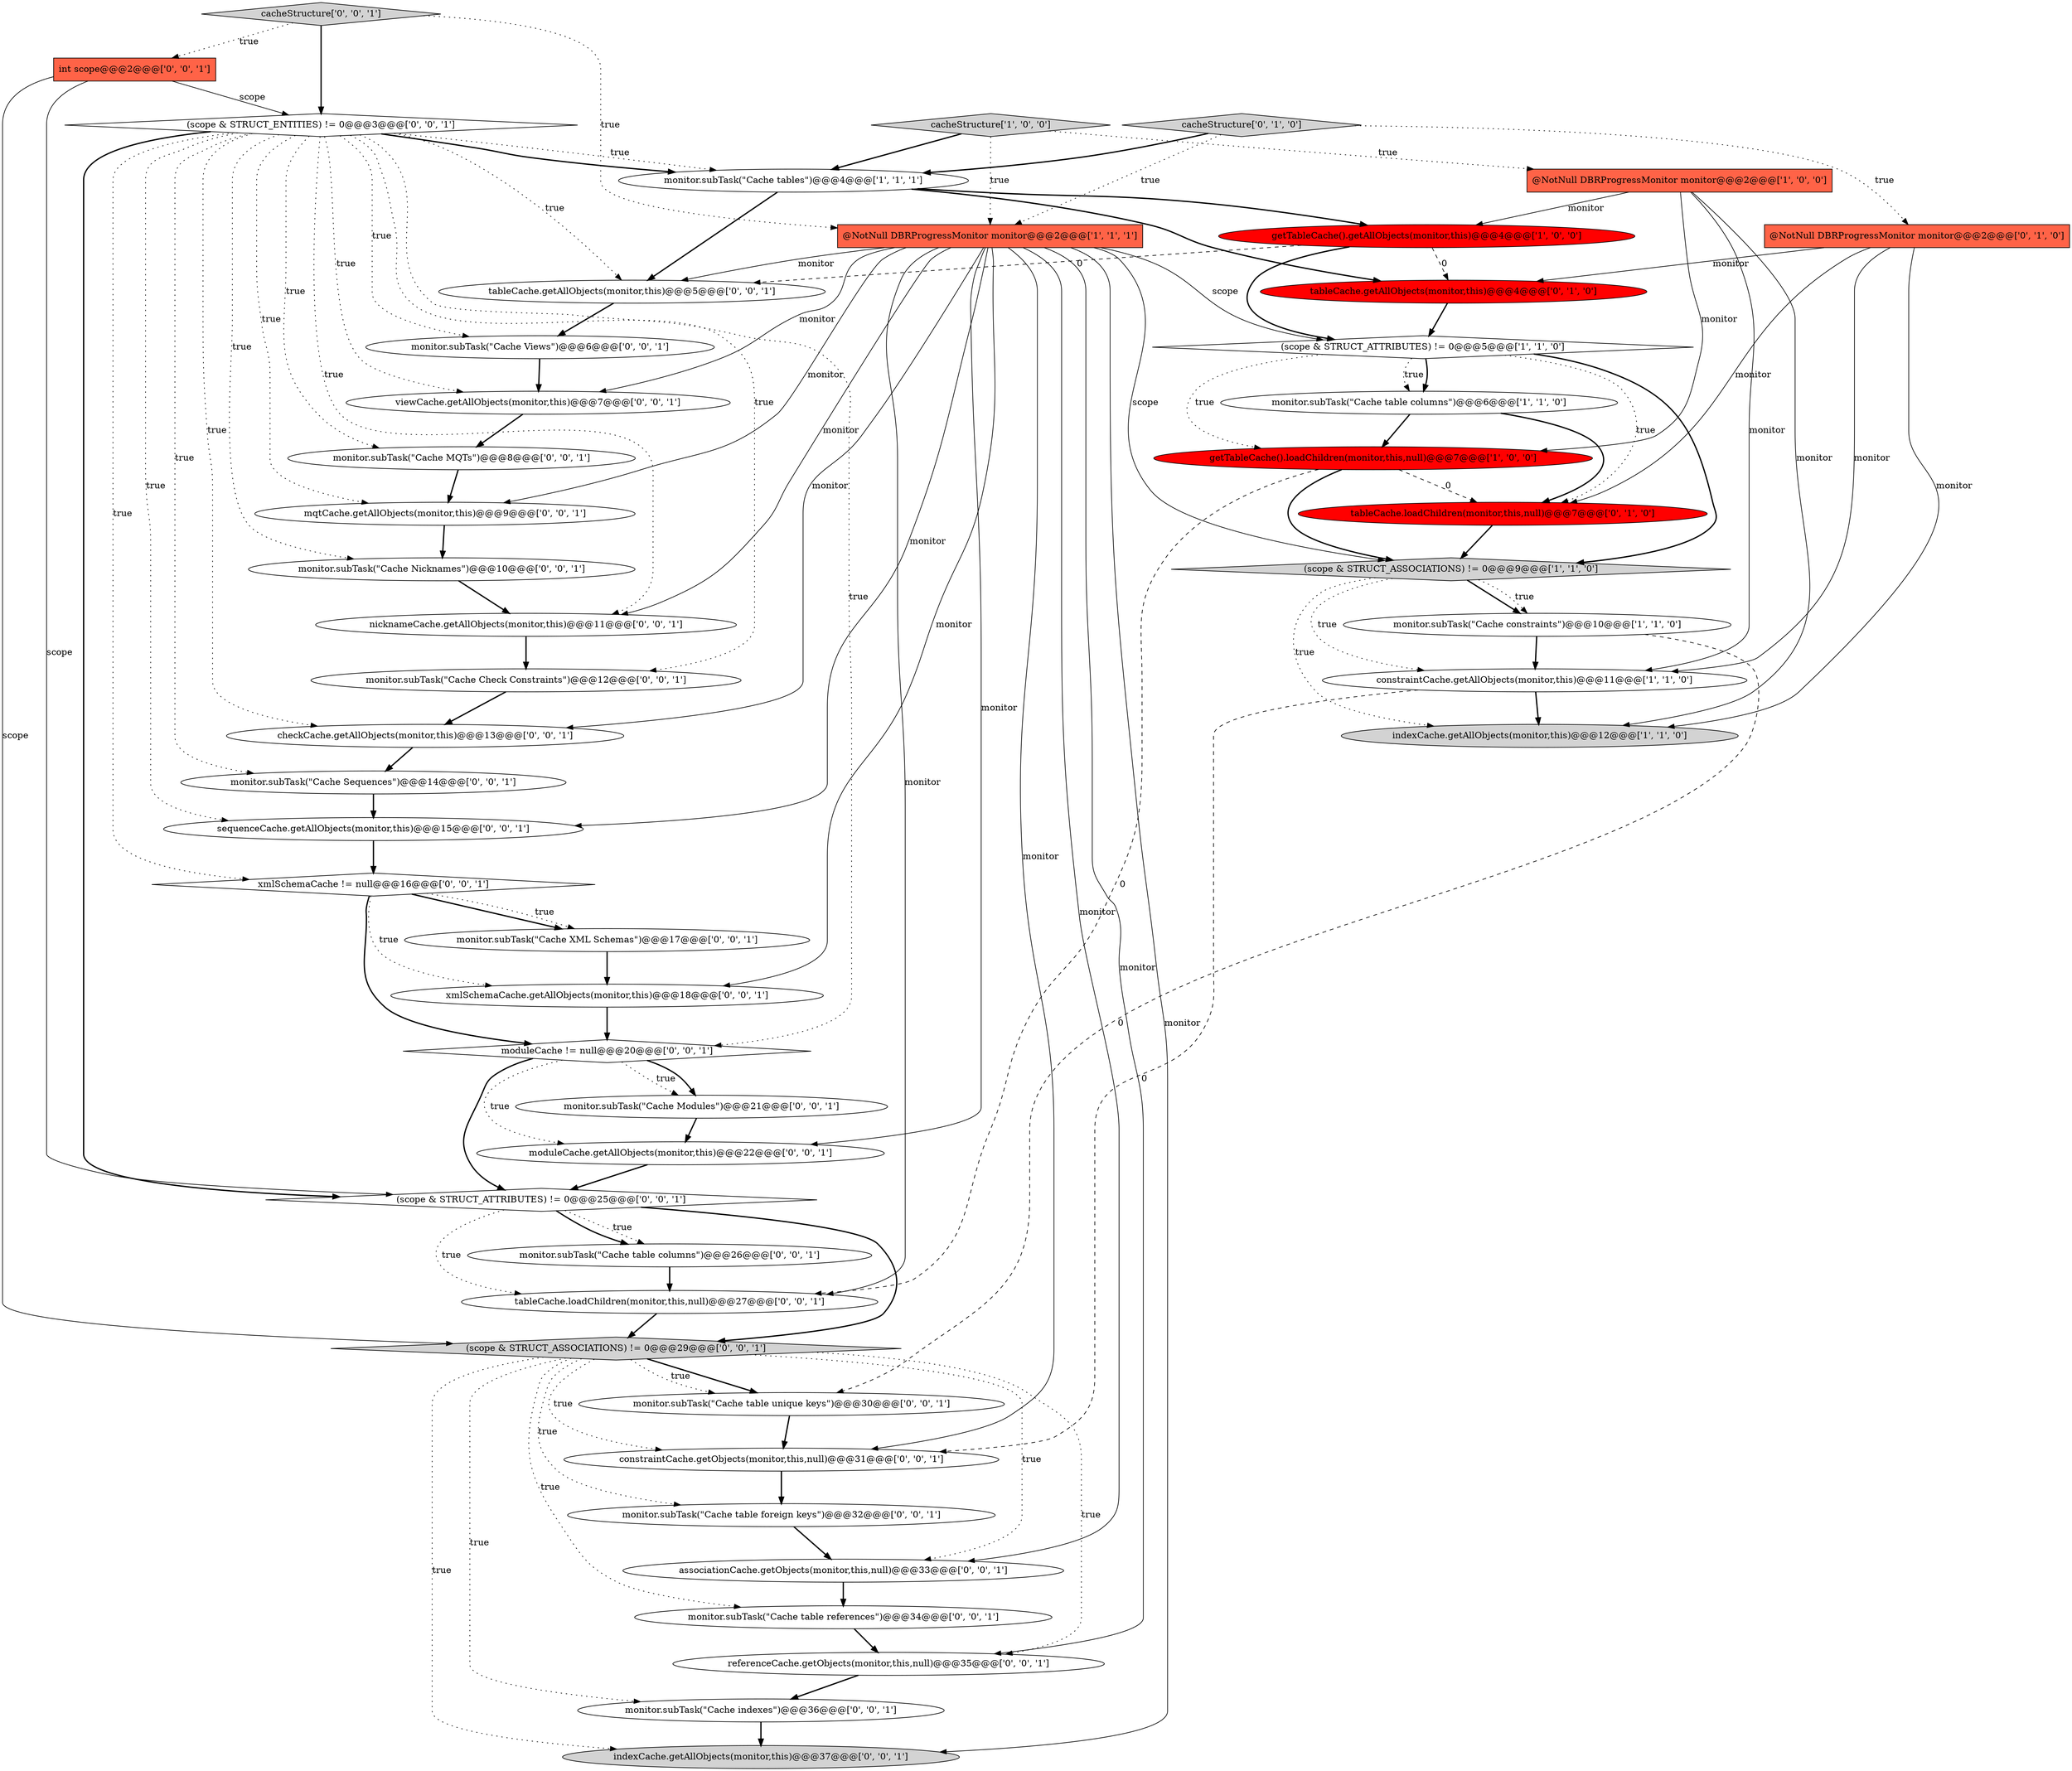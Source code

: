 digraph {
36 [style = filled, label = "monitor.subTask(\"Cache table references\")@@@34@@@['0', '0', '1']", fillcolor = white, shape = ellipse image = "AAA0AAABBB3BBB"];
12 [style = filled, label = "@NotNull DBRProgressMonitor monitor@@@2@@@['0', '1', '0']", fillcolor = tomato, shape = box image = "AAA0AAABBB2BBB"];
29 [style = filled, label = "referenceCache.getObjects(monitor,this,null)@@@35@@@['0', '0', '1']", fillcolor = white, shape = ellipse image = "AAA0AAABBB3BBB"];
31 [style = filled, label = "moduleCache != null@@@20@@@['0', '0', '1']", fillcolor = white, shape = diamond image = "AAA0AAABBB3BBB"];
4 [style = filled, label = "monitor.subTask(\"Cache table columns\")@@@6@@@['1', '1', '0']", fillcolor = white, shape = ellipse image = "AAA0AAABBB1BBB"];
23 [style = filled, label = "xmlSchemaCache.getAllObjects(monitor,this)@@@18@@@['0', '0', '1']", fillcolor = white, shape = ellipse image = "AAA0AAABBB3BBB"];
17 [style = filled, label = "monitor.subTask(\"Cache Check Constraints\")@@@12@@@['0', '0', '1']", fillcolor = white, shape = ellipse image = "AAA0AAABBB3BBB"];
26 [style = filled, label = "int scope@@@2@@@['0', '0', '1']", fillcolor = tomato, shape = box image = "AAA0AAABBB3BBB"];
40 [style = filled, label = "constraintCache.getObjects(monitor,this,null)@@@31@@@['0', '0', '1']", fillcolor = white, shape = ellipse image = "AAA0AAABBB3BBB"];
0 [style = filled, label = "monitor.subTask(\"Cache tables\")@@@4@@@['1', '1', '1']", fillcolor = white, shape = ellipse image = "AAA0AAABBB1BBB"];
33 [style = filled, label = "associationCache.getObjects(monitor,this,null)@@@33@@@['0', '0', '1']", fillcolor = white, shape = ellipse image = "AAA0AAABBB3BBB"];
32 [style = filled, label = "monitor.subTask(\"Cache table columns\")@@@26@@@['0', '0', '1']", fillcolor = white, shape = ellipse image = "AAA0AAABBB3BBB"];
21 [style = filled, label = "monitor.subTask(\"Cache Views\")@@@6@@@['0', '0', '1']", fillcolor = white, shape = ellipse image = "AAA0AAABBB3BBB"];
3 [style = filled, label = "@NotNull DBRProgressMonitor monitor@@@2@@@['1', '0', '0']", fillcolor = tomato, shape = box image = "AAA0AAABBB1BBB"];
39 [style = filled, label = "(scope & STRUCT_ENTITIES) != 0@@@3@@@['0', '0', '1']", fillcolor = white, shape = diamond image = "AAA0AAABBB3BBB"];
18 [style = filled, label = "monitor.subTask(\"Cache Modules\")@@@21@@@['0', '0', '1']", fillcolor = white, shape = ellipse image = "AAA0AAABBB3BBB"];
38 [style = filled, label = "nicknameCache.getAllObjects(monitor,this)@@@11@@@['0', '0', '1']", fillcolor = white, shape = ellipse image = "AAA0AAABBB3BBB"];
1 [style = filled, label = "indexCache.getAllObjects(monitor,this)@@@12@@@['1', '1', '0']", fillcolor = lightgray, shape = ellipse image = "AAA0AAABBB1BBB"];
2 [style = filled, label = "monitor.subTask(\"Cache constraints\")@@@10@@@['1', '1', '0']", fillcolor = white, shape = ellipse image = "AAA0AAABBB1BBB"];
9 [style = filled, label = "(scope & STRUCT_ASSOCIATIONS) != 0@@@9@@@['1', '1', '0']", fillcolor = lightgray, shape = diamond image = "AAA0AAABBB1BBB"];
16 [style = filled, label = "sequenceCache.getAllObjects(monitor,this)@@@15@@@['0', '0', '1']", fillcolor = white, shape = ellipse image = "AAA0AAABBB3BBB"];
24 [style = filled, label = "tableCache.loadChildren(monitor,this,null)@@@27@@@['0', '0', '1']", fillcolor = white, shape = ellipse image = "AAA0AAABBB3BBB"];
27 [style = filled, label = "monitor.subTask(\"Cache Sequences\")@@@14@@@['0', '0', '1']", fillcolor = white, shape = ellipse image = "AAA0AAABBB3BBB"];
44 [style = filled, label = "monitor.subTask(\"Cache Nicknames\")@@@10@@@['0', '0', '1']", fillcolor = white, shape = ellipse image = "AAA0AAABBB3BBB"];
8 [style = filled, label = "getTableCache().getAllObjects(monitor,this)@@@4@@@['1', '0', '0']", fillcolor = red, shape = ellipse image = "AAA1AAABBB1BBB"];
43 [style = filled, label = "tableCache.getAllObjects(monitor,this)@@@5@@@['0', '0', '1']", fillcolor = white, shape = ellipse image = "AAA0AAABBB3BBB"];
28 [style = filled, label = "monitor.subTask(\"Cache table foreign keys\")@@@32@@@['0', '0', '1']", fillcolor = white, shape = ellipse image = "AAA0AAABBB3BBB"];
10 [style = filled, label = "cacheStructure['1', '0', '0']", fillcolor = lightgray, shape = diamond image = "AAA0AAABBB1BBB"];
7 [style = filled, label = "constraintCache.getAllObjects(monitor,this)@@@11@@@['1', '1', '0']", fillcolor = white, shape = ellipse image = "AAA0AAABBB1BBB"];
45 [style = filled, label = "(scope & STRUCT_ASSOCIATIONS) != 0@@@29@@@['0', '0', '1']", fillcolor = lightgray, shape = diamond image = "AAA0AAABBB3BBB"];
46 [style = filled, label = "mqtCache.getAllObjects(monitor,this)@@@9@@@['0', '0', '1']", fillcolor = white, shape = ellipse image = "AAA0AAABBB3BBB"];
30 [style = filled, label = "monitor.subTask(\"Cache MQTs\")@@@8@@@['0', '0', '1']", fillcolor = white, shape = ellipse image = "AAA0AAABBB3BBB"];
20 [style = filled, label = "indexCache.getAllObjects(monitor,this)@@@37@@@['0', '0', '1']", fillcolor = lightgray, shape = ellipse image = "AAA0AAABBB3BBB"];
34 [style = filled, label = "xmlSchemaCache != null@@@16@@@['0', '0', '1']", fillcolor = white, shape = diamond image = "AAA0AAABBB3BBB"];
35 [style = filled, label = "cacheStructure['0', '0', '1']", fillcolor = lightgray, shape = diamond image = "AAA0AAABBB3BBB"];
47 [style = filled, label = "(scope & STRUCT_ATTRIBUTES) != 0@@@25@@@['0', '0', '1']", fillcolor = white, shape = diamond image = "AAA0AAABBB3BBB"];
15 [style = filled, label = "cacheStructure['0', '1', '0']", fillcolor = lightgray, shape = diamond image = "AAA0AAABBB2BBB"];
22 [style = filled, label = "monitor.subTask(\"Cache indexes\")@@@36@@@['0', '0', '1']", fillcolor = white, shape = ellipse image = "AAA0AAABBB3BBB"];
11 [style = filled, label = "@NotNull DBRProgressMonitor monitor@@@2@@@['1', '1', '1']", fillcolor = tomato, shape = box image = "AAA0AAABBB1BBB"];
37 [style = filled, label = "viewCache.getAllObjects(monitor,this)@@@7@@@['0', '0', '1']", fillcolor = white, shape = ellipse image = "AAA0AAABBB3BBB"];
41 [style = filled, label = "monitor.subTask(\"Cache table unique keys\")@@@30@@@['0', '0', '1']", fillcolor = white, shape = ellipse image = "AAA0AAABBB3BBB"];
6 [style = filled, label = "(scope & STRUCT_ATTRIBUTES) != 0@@@5@@@['1', '1', '0']", fillcolor = white, shape = diamond image = "AAA0AAABBB1BBB"];
13 [style = filled, label = "tableCache.loadChildren(monitor,this,null)@@@7@@@['0', '1', '0']", fillcolor = red, shape = ellipse image = "AAA1AAABBB2BBB"];
42 [style = filled, label = "monitor.subTask(\"Cache XML Schemas\")@@@17@@@['0', '0', '1']", fillcolor = white, shape = ellipse image = "AAA0AAABBB3BBB"];
19 [style = filled, label = "moduleCache.getAllObjects(monitor,this)@@@22@@@['0', '0', '1']", fillcolor = white, shape = ellipse image = "AAA0AAABBB3BBB"];
5 [style = filled, label = "getTableCache().loadChildren(monitor,this,null)@@@7@@@['1', '0', '0']", fillcolor = red, shape = ellipse image = "AAA1AAABBB1BBB"];
14 [style = filled, label = "tableCache.getAllObjects(monitor,this)@@@4@@@['0', '1', '0']", fillcolor = red, shape = ellipse image = "AAA1AAABBB2BBB"];
25 [style = filled, label = "checkCache.getAllObjects(monitor,this)@@@13@@@['0', '0', '1']", fillcolor = white, shape = ellipse image = "AAA0AAABBB3BBB"];
17->25 [style = bold, label=""];
42->23 [style = bold, label=""];
5->9 [style = bold, label=""];
36->29 [style = bold, label=""];
5->24 [style = dashed, label="0"];
10->3 [style = dotted, label="true"];
35->26 [style = dotted, label="true"];
8->6 [style = bold, label=""];
11->29 [style = solid, label="monitor"];
45->22 [style = dotted, label="true"];
34->23 [style = dotted, label="true"];
45->40 [style = dotted, label="true"];
0->14 [style = bold, label=""];
11->23 [style = solid, label="monitor"];
30->46 [style = bold, label=""];
15->0 [style = bold, label=""];
0->8 [style = bold, label=""];
39->46 [style = dotted, label="true"];
11->37 [style = solid, label="monitor"];
12->14 [style = solid, label="monitor"];
2->41 [style = dashed, label="0"];
39->47 [style = bold, label=""];
31->19 [style = dotted, label="true"];
12->13 [style = solid, label="monitor"];
45->41 [style = bold, label=""];
7->1 [style = bold, label=""];
3->1 [style = solid, label="monitor"];
39->25 [style = dotted, label="true"];
9->2 [style = bold, label=""];
6->13 [style = dotted, label="true"];
18->19 [style = bold, label=""];
16->34 [style = bold, label=""];
34->31 [style = bold, label=""];
34->42 [style = bold, label=""];
27->16 [style = bold, label=""];
39->43 [style = dotted, label="true"];
44->38 [style = bold, label=""];
8->43 [style = dashed, label="0"];
12->1 [style = solid, label="monitor"];
25->27 [style = bold, label=""];
6->4 [style = bold, label=""];
21->37 [style = bold, label=""];
39->27 [style = dotted, label="true"];
22->20 [style = bold, label=""];
11->20 [style = solid, label="monitor"];
39->44 [style = dotted, label="true"];
11->9 [style = solid, label="scope"];
33->36 [style = bold, label=""];
10->0 [style = bold, label=""];
11->38 [style = solid, label="monitor"];
15->12 [style = dotted, label="true"];
11->33 [style = solid, label="monitor"];
26->45 [style = solid, label="scope"];
31->47 [style = bold, label=""];
39->0 [style = dotted, label="true"];
38->17 [style = bold, label=""];
11->43 [style = solid, label="monitor"];
14->6 [style = bold, label=""];
39->34 [style = dotted, label="true"];
46->44 [style = bold, label=""];
23->31 [style = bold, label=""];
39->31 [style = dotted, label="true"];
5->13 [style = dashed, label="0"];
11->19 [style = solid, label="monitor"];
45->29 [style = dotted, label="true"];
12->7 [style = solid, label="monitor"];
37->30 [style = bold, label=""];
0->43 [style = bold, label=""];
4->13 [style = bold, label=""];
35->39 [style = bold, label=""];
45->20 [style = dotted, label="true"];
45->28 [style = dotted, label="true"];
39->30 [style = dotted, label="true"];
8->14 [style = dashed, label="0"];
31->18 [style = dotted, label="true"];
45->41 [style = dotted, label="true"];
24->45 [style = bold, label=""];
47->32 [style = dotted, label="true"];
39->37 [style = dotted, label="true"];
19->47 [style = bold, label=""];
47->32 [style = bold, label=""];
39->17 [style = dotted, label="true"];
41->40 [style = bold, label=""];
10->11 [style = dotted, label="true"];
3->5 [style = solid, label="monitor"];
11->40 [style = solid, label="monitor"];
9->1 [style = dotted, label="true"];
3->7 [style = solid, label="monitor"];
15->11 [style = dotted, label="true"];
47->45 [style = bold, label=""];
13->9 [style = bold, label=""];
9->7 [style = dotted, label="true"];
11->46 [style = solid, label="monitor"];
4->5 [style = bold, label=""];
7->40 [style = dashed, label="0"];
39->21 [style = dotted, label="true"];
3->8 [style = solid, label="monitor"];
43->21 [style = bold, label=""];
11->25 [style = solid, label="monitor"];
39->38 [style = dotted, label="true"];
26->39 [style = solid, label="scope"];
31->18 [style = bold, label=""];
40->28 [style = bold, label=""];
39->16 [style = dotted, label="true"];
45->33 [style = dotted, label="true"];
35->11 [style = dotted, label="true"];
11->24 [style = solid, label="monitor"];
11->16 [style = solid, label="monitor"];
39->0 [style = bold, label=""];
28->33 [style = bold, label=""];
11->6 [style = solid, label="scope"];
6->4 [style = dotted, label="true"];
34->42 [style = dotted, label="true"];
9->2 [style = dotted, label="true"];
45->36 [style = dotted, label="true"];
2->7 [style = bold, label=""];
29->22 [style = bold, label=""];
6->9 [style = bold, label=""];
32->24 [style = bold, label=""];
26->47 [style = solid, label="scope"];
47->24 [style = dotted, label="true"];
6->5 [style = dotted, label="true"];
}
